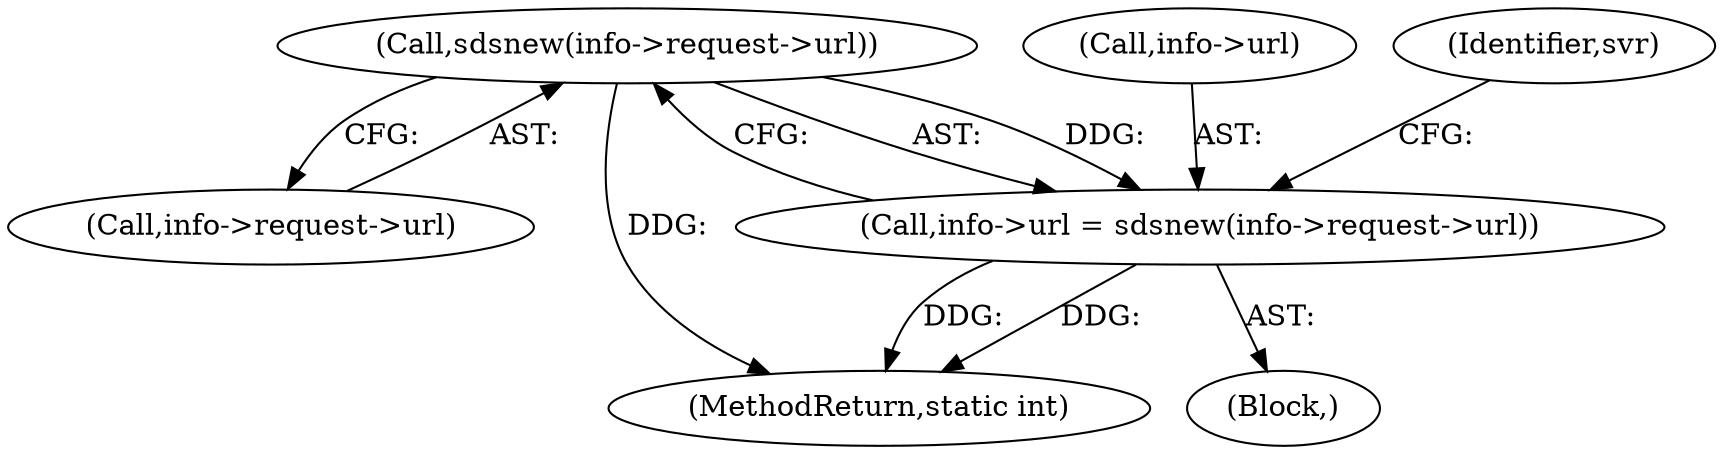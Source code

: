 digraph "0_viabtc_exchange_server_4a7c27bfe98f409623d4d857894d017ff0672cc9#diff-515c81af848352583bff286d6224875f_2@pointer" {
"1000431" [label="(Call,sdsnew(info->request->url))"];
"1000427" [label="(Call,info->url = sdsnew(info->request->url))"];
"1000432" [label="(Call,info->request->url)"];
"1000484" [label="(MethodReturn,static int)"];
"1000431" [label="(Call,sdsnew(info->request->url))"];
"1000102" [label="(Block,)"];
"1000428" [label="(Call,info->url)"];
"1000440" [label="(Identifier,svr)"];
"1000427" [label="(Call,info->url = sdsnew(info->request->url))"];
"1000431" -> "1000427"  [label="AST: "];
"1000431" -> "1000432"  [label="CFG: "];
"1000432" -> "1000431"  [label="AST: "];
"1000427" -> "1000431"  [label="CFG: "];
"1000431" -> "1000484"  [label="DDG: "];
"1000431" -> "1000427"  [label="DDG: "];
"1000427" -> "1000102"  [label="AST: "];
"1000428" -> "1000427"  [label="AST: "];
"1000440" -> "1000427"  [label="CFG: "];
"1000427" -> "1000484"  [label="DDG: "];
"1000427" -> "1000484"  [label="DDG: "];
}
